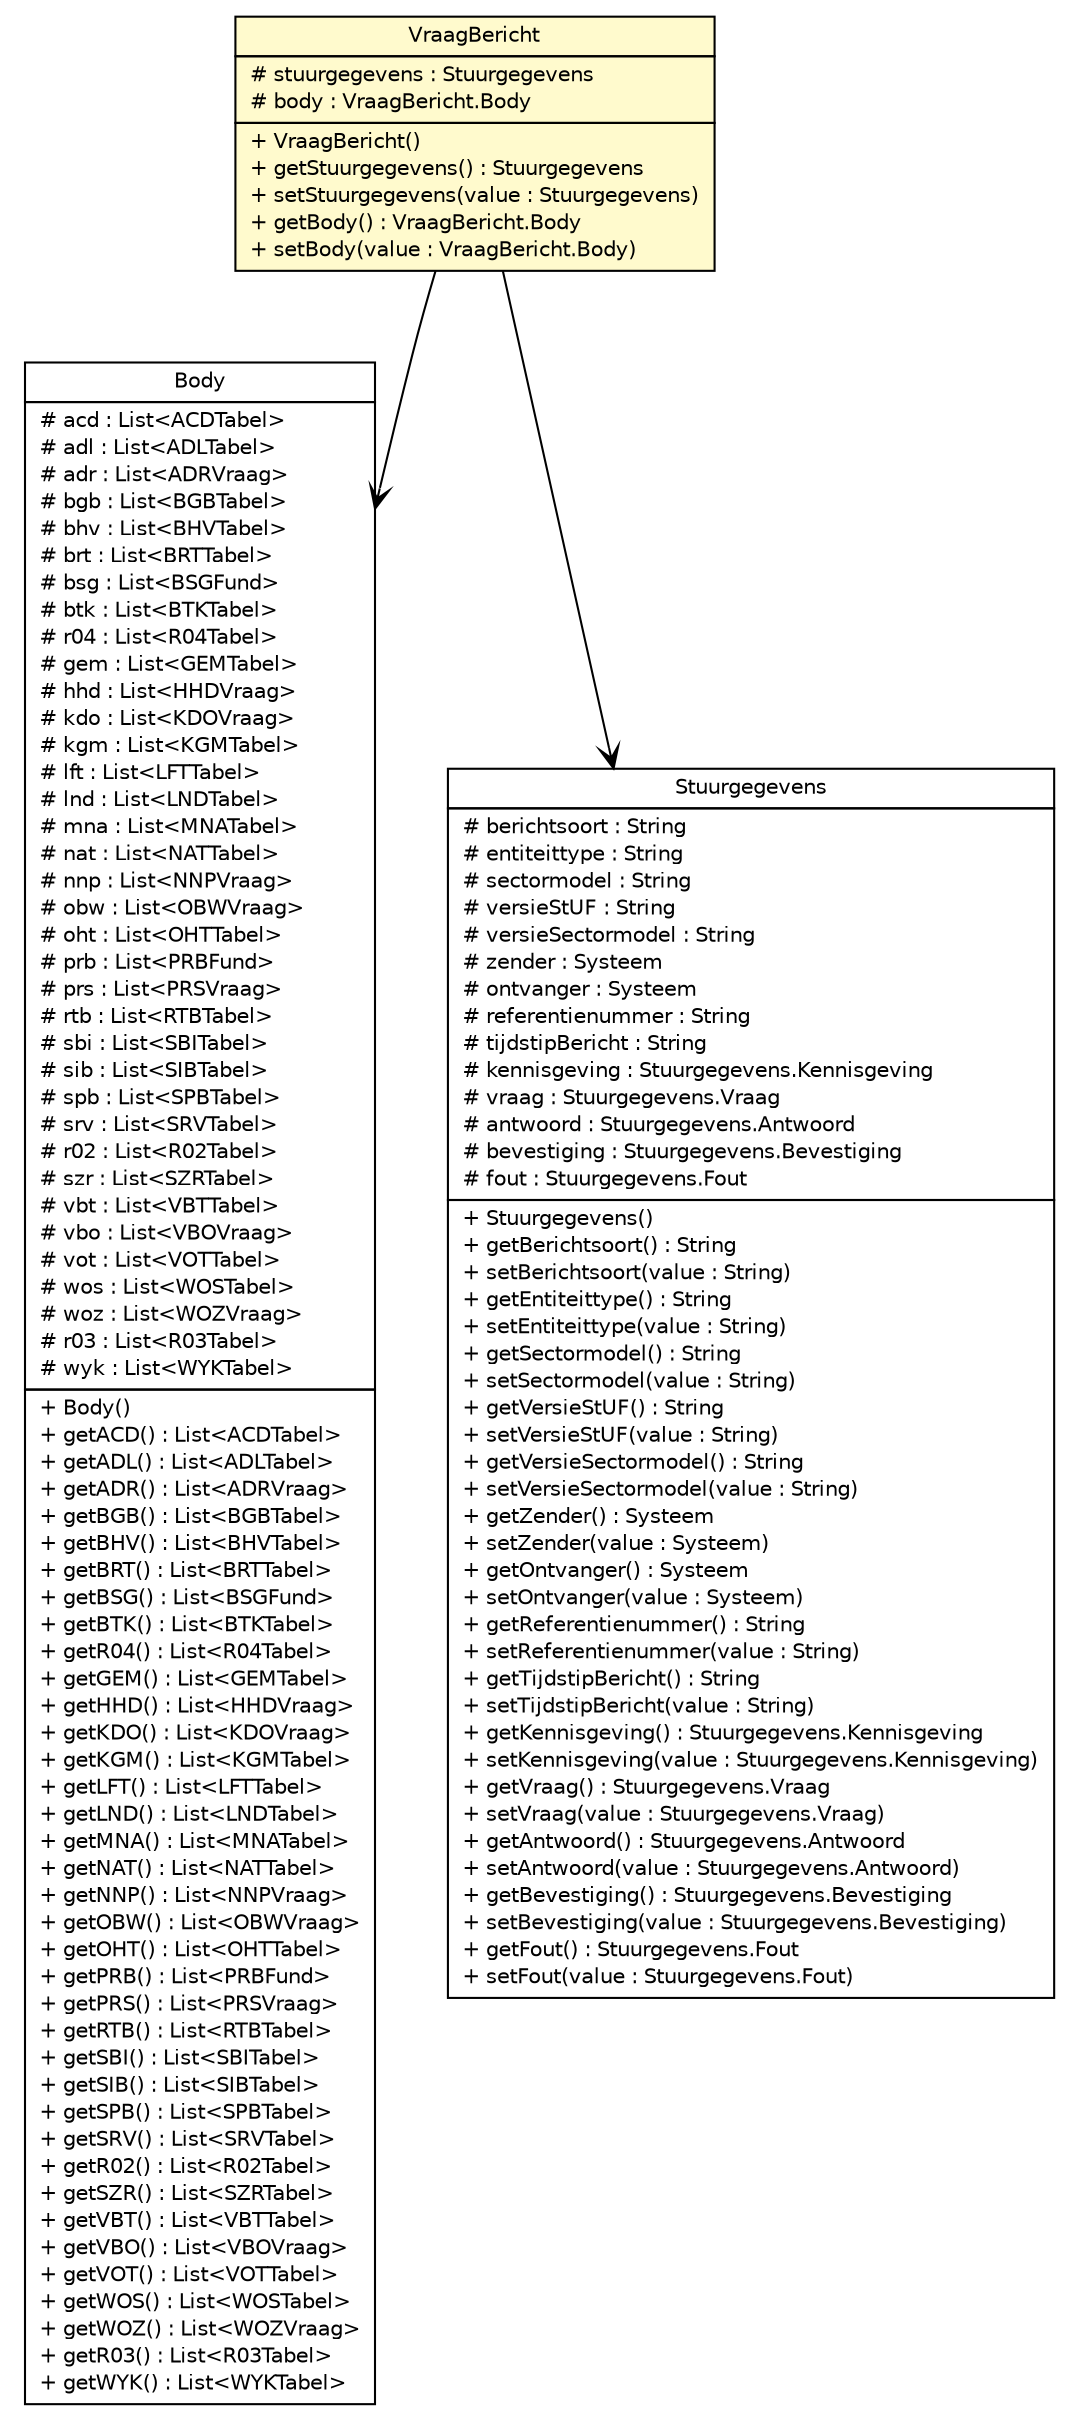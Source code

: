 #!/usr/local/bin/dot
#
# Class diagram 
# Generated by UMLGraph version R5_6-24-gf6e263 (http://www.umlgraph.org/)
#

digraph G {
	edge [fontname="Helvetica",fontsize=10,labelfontname="Helvetica",labelfontsize=10];
	node [fontname="Helvetica",fontsize=10,shape=plaintext];
	nodesep=0.25;
	ranksep=0.5;
	// nl.egem.stuf.sector.bg._0204.VraagBericht
	c239106 [label=<<table title="nl.egem.stuf.sector.bg._0204.VraagBericht" border="0" cellborder="1" cellspacing="0" cellpadding="2" port="p" bgcolor="lemonChiffon" href="./VraagBericht.html">
		<tr><td><table border="0" cellspacing="0" cellpadding="1">
<tr><td align="center" balign="center"> VraagBericht </td></tr>
		</table></td></tr>
		<tr><td><table border="0" cellspacing="0" cellpadding="1">
<tr><td align="left" balign="left"> # stuurgegevens : Stuurgegevens </td></tr>
<tr><td align="left" balign="left"> # body : VraagBericht.Body </td></tr>
		</table></td></tr>
		<tr><td><table border="0" cellspacing="0" cellpadding="1">
<tr><td align="left" balign="left"> + VraagBericht() </td></tr>
<tr><td align="left" balign="left"> + getStuurgegevens() : Stuurgegevens </td></tr>
<tr><td align="left" balign="left"> + setStuurgegevens(value : Stuurgegevens) </td></tr>
<tr><td align="left" balign="left"> + getBody() : VraagBericht.Body </td></tr>
<tr><td align="left" balign="left"> + setBody(value : VraagBericht.Body) </td></tr>
		</table></td></tr>
		</table>>, URL="./VraagBericht.html", fontname="Helvetica", fontcolor="black", fontsize=10.0];
	// nl.egem.stuf.sector.bg._0204.VraagBericht.Body
	c239107 [label=<<table title="nl.egem.stuf.sector.bg._0204.VraagBericht.Body" border="0" cellborder="1" cellspacing="0" cellpadding="2" port="p" href="./VraagBericht.Body.html">
		<tr><td><table border="0" cellspacing="0" cellpadding="1">
<tr><td align="center" balign="center"> Body </td></tr>
		</table></td></tr>
		<tr><td><table border="0" cellspacing="0" cellpadding="1">
<tr><td align="left" balign="left"> # acd : List&lt;ACDTabel&gt; </td></tr>
<tr><td align="left" balign="left"> # adl : List&lt;ADLTabel&gt; </td></tr>
<tr><td align="left" balign="left"> # adr : List&lt;ADRVraag&gt; </td></tr>
<tr><td align="left" balign="left"> # bgb : List&lt;BGBTabel&gt; </td></tr>
<tr><td align="left" balign="left"> # bhv : List&lt;BHVTabel&gt; </td></tr>
<tr><td align="left" balign="left"> # brt : List&lt;BRTTabel&gt; </td></tr>
<tr><td align="left" balign="left"> # bsg : List&lt;BSGFund&gt; </td></tr>
<tr><td align="left" balign="left"> # btk : List&lt;BTKTabel&gt; </td></tr>
<tr><td align="left" balign="left"> # r04 : List&lt;R04Tabel&gt; </td></tr>
<tr><td align="left" balign="left"> # gem : List&lt;GEMTabel&gt; </td></tr>
<tr><td align="left" balign="left"> # hhd : List&lt;HHDVraag&gt; </td></tr>
<tr><td align="left" balign="left"> # kdo : List&lt;KDOVraag&gt; </td></tr>
<tr><td align="left" balign="left"> # kgm : List&lt;KGMTabel&gt; </td></tr>
<tr><td align="left" balign="left"> # lft : List&lt;LFTTabel&gt; </td></tr>
<tr><td align="left" balign="left"> # lnd : List&lt;LNDTabel&gt; </td></tr>
<tr><td align="left" balign="left"> # mna : List&lt;MNATabel&gt; </td></tr>
<tr><td align="left" balign="left"> # nat : List&lt;NATTabel&gt; </td></tr>
<tr><td align="left" balign="left"> # nnp : List&lt;NNPVraag&gt; </td></tr>
<tr><td align="left" balign="left"> # obw : List&lt;OBWVraag&gt; </td></tr>
<tr><td align="left" balign="left"> # oht : List&lt;OHTTabel&gt; </td></tr>
<tr><td align="left" balign="left"> # prb : List&lt;PRBFund&gt; </td></tr>
<tr><td align="left" balign="left"> # prs : List&lt;PRSVraag&gt; </td></tr>
<tr><td align="left" balign="left"> # rtb : List&lt;RTBTabel&gt; </td></tr>
<tr><td align="left" balign="left"> # sbi : List&lt;SBITabel&gt; </td></tr>
<tr><td align="left" balign="left"> # sib : List&lt;SIBTabel&gt; </td></tr>
<tr><td align="left" balign="left"> # spb : List&lt;SPBTabel&gt; </td></tr>
<tr><td align="left" balign="left"> # srv : List&lt;SRVTabel&gt; </td></tr>
<tr><td align="left" balign="left"> # r02 : List&lt;R02Tabel&gt; </td></tr>
<tr><td align="left" balign="left"> # szr : List&lt;SZRTabel&gt; </td></tr>
<tr><td align="left" balign="left"> # vbt : List&lt;VBTTabel&gt; </td></tr>
<tr><td align="left" balign="left"> # vbo : List&lt;VBOVraag&gt; </td></tr>
<tr><td align="left" balign="left"> # vot : List&lt;VOTTabel&gt; </td></tr>
<tr><td align="left" balign="left"> # wos : List&lt;WOSTabel&gt; </td></tr>
<tr><td align="left" balign="left"> # woz : List&lt;WOZVraag&gt; </td></tr>
<tr><td align="left" balign="left"> # r03 : List&lt;R03Tabel&gt; </td></tr>
<tr><td align="left" balign="left"> # wyk : List&lt;WYKTabel&gt; </td></tr>
		</table></td></tr>
		<tr><td><table border="0" cellspacing="0" cellpadding="1">
<tr><td align="left" balign="left"> + Body() </td></tr>
<tr><td align="left" balign="left"> + getACD() : List&lt;ACDTabel&gt; </td></tr>
<tr><td align="left" balign="left"> + getADL() : List&lt;ADLTabel&gt; </td></tr>
<tr><td align="left" balign="left"> + getADR() : List&lt;ADRVraag&gt; </td></tr>
<tr><td align="left" balign="left"> + getBGB() : List&lt;BGBTabel&gt; </td></tr>
<tr><td align="left" balign="left"> + getBHV() : List&lt;BHVTabel&gt; </td></tr>
<tr><td align="left" balign="left"> + getBRT() : List&lt;BRTTabel&gt; </td></tr>
<tr><td align="left" balign="left"> + getBSG() : List&lt;BSGFund&gt; </td></tr>
<tr><td align="left" balign="left"> + getBTK() : List&lt;BTKTabel&gt; </td></tr>
<tr><td align="left" balign="left"> + getR04() : List&lt;R04Tabel&gt; </td></tr>
<tr><td align="left" balign="left"> + getGEM() : List&lt;GEMTabel&gt; </td></tr>
<tr><td align="left" balign="left"> + getHHD() : List&lt;HHDVraag&gt; </td></tr>
<tr><td align="left" balign="left"> + getKDO() : List&lt;KDOVraag&gt; </td></tr>
<tr><td align="left" balign="left"> + getKGM() : List&lt;KGMTabel&gt; </td></tr>
<tr><td align="left" balign="left"> + getLFT() : List&lt;LFTTabel&gt; </td></tr>
<tr><td align="left" balign="left"> + getLND() : List&lt;LNDTabel&gt; </td></tr>
<tr><td align="left" balign="left"> + getMNA() : List&lt;MNATabel&gt; </td></tr>
<tr><td align="left" balign="left"> + getNAT() : List&lt;NATTabel&gt; </td></tr>
<tr><td align="left" balign="left"> + getNNP() : List&lt;NNPVraag&gt; </td></tr>
<tr><td align="left" balign="left"> + getOBW() : List&lt;OBWVraag&gt; </td></tr>
<tr><td align="left" balign="left"> + getOHT() : List&lt;OHTTabel&gt; </td></tr>
<tr><td align="left" balign="left"> + getPRB() : List&lt;PRBFund&gt; </td></tr>
<tr><td align="left" balign="left"> + getPRS() : List&lt;PRSVraag&gt; </td></tr>
<tr><td align="left" balign="left"> + getRTB() : List&lt;RTBTabel&gt; </td></tr>
<tr><td align="left" balign="left"> + getSBI() : List&lt;SBITabel&gt; </td></tr>
<tr><td align="left" balign="left"> + getSIB() : List&lt;SIBTabel&gt; </td></tr>
<tr><td align="left" balign="left"> + getSPB() : List&lt;SPBTabel&gt; </td></tr>
<tr><td align="left" balign="left"> + getSRV() : List&lt;SRVTabel&gt; </td></tr>
<tr><td align="left" balign="left"> + getR02() : List&lt;R02Tabel&gt; </td></tr>
<tr><td align="left" balign="left"> + getSZR() : List&lt;SZRTabel&gt; </td></tr>
<tr><td align="left" balign="left"> + getVBT() : List&lt;VBTTabel&gt; </td></tr>
<tr><td align="left" balign="left"> + getVBO() : List&lt;VBOVraag&gt; </td></tr>
<tr><td align="left" balign="left"> + getVOT() : List&lt;VOTTabel&gt; </td></tr>
<tr><td align="left" balign="left"> + getWOS() : List&lt;WOSTabel&gt; </td></tr>
<tr><td align="left" balign="left"> + getWOZ() : List&lt;WOZVraag&gt; </td></tr>
<tr><td align="left" balign="left"> + getR03() : List&lt;R03Tabel&gt; </td></tr>
<tr><td align="left" balign="left"> + getWYK() : List&lt;WYKTabel&gt; </td></tr>
		</table></td></tr>
		</table>>, URL="./VraagBericht.Body.html", fontname="Helvetica", fontcolor="black", fontsize=10.0];
	// nl.egem.stuf.stuf0204.Stuurgegevens
	c239325 [label=<<table title="nl.egem.stuf.stuf0204.Stuurgegevens" border="0" cellborder="1" cellspacing="0" cellpadding="2" port="p" href="../../../stuf0204/Stuurgegevens.html">
		<tr><td><table border="0" cellspacing="0" cellpadding="1">
<tr><td align="center" balign="center"> Stuurgegevens </td></tr>
		</table></td></tr>
		<tr><td><table border="0" cellspacing="0" cellpadding="1">
<tr><td align="left" balign="left"> # berichtsoort : String </td></tr>
<tr><td align="left" balign="left"> # entiteittype : String </td></tr>
<tr><td align="left" balign="left"> # sectormodel : String </td></tr>
<tr><td align="left" balign="left"> # versieStUF : String </td></tr>
<tr><td align="left" balign="left"> # versieSectormodel : String </td></tr>
<tr><td align="left" balign="left"> # zender : Systeem </td></tr>
<tr><td align="left" balign="left"> # ontvanger : Systeem </td></tr>
<tr><td align="left" balign="left"> # referentienummer : String </td></tr>
<tr><td align="left" balign="left"> # tijdstipBericht : String </td></tr>
<tr><td align="left" balign="left"> # kennisgeving : Stuurgegevens.Kennisgeving </td></tr>
<tr><td align="left" balign="left"> # vraag : Stuurgegevens.Vraag </td></tr>
<tr><td align="left" balign="left"> # antwoord : Stuurgegevens.Antwoord </td></tr>
<tr><td align="left" balign="left"> # bevestiging : Stuurgegevens.Bevestiging </td></tr>
<tr><td align="left" balign="left"> # fout : Stuurgegevens.Fout </td></tr>
		</table></td></tr>
		<tr><td><table border="0" cellspacing="0" cellpadding="1">
<tr><td align="left" balign="left"> + Stuurgegevens() </td></tr>
<tr><td align="left" balign="left"> + getBerichtsoort() : String </td></tr>
<tr><td align="left" balign="left"> + setBerichtsoort(value : String) </td></tr>
<tr><td align="left" balign="left"> + getEntiteittype() : String </td></tr>
<tr><td align="left" balign="left"> + setEntiteittype(value : String) </td></tr>
<tr><td align="left" balign="left"> + getSectormodel() : String </td></tr>
<tr><td align="left" balign="left"> + setSectormodel(value : String) </td></tr>
<tr><td align="left" balign="left"> + getVersieStUF() : String </td></tr>
<tr><td align="left" balign="left"> + setVersieStUF(value : String) </td></tr>
<tr><td align="left" balign="left"> + getVersieSectormodel() : String </td></tr>
<tr><td align="left" balign="left"> + setVersieSectormodel(value : String) </td></tr>
<tr><td align="left" balign="left"> + getZender() : Systeem </td></tr>
<tr><td align="left" balign="left"> + setZender(value : Systeem) </td></tr>
<tr><td align="left" balign="left"> + getOntvanger() : Systeem </td></tr>
<tr><td align="left" balign="left"> + setOntvanger(value : Systeem) </td></tr>
<tr><td align="left" balign="left"> + getReferentienummer() : String </td></tr>
<tr><td align="left" balign="left"> + setReferentienummer(value : String) </td></tr>
<tr><td align="left" balign="left"> + getTijdstipBericht() : String </td></tr>
<tr><td align="left" balign="left"> + setTijdstipBericht(value : String) </td></tr>
<tr><td align="left" balign="left"> + getKennisgeving() : Stuurgegevens.Kennisgeving </td></tr>
<tr><td align="left" balign="left"> + setKennisgeving(value : Stuurgegevens.Kennisgeving) </td></tr>
<tr><td align="left" balign="left"> + getVraag() : Stuurgegevens.Vraag </td></tr>
<tr><td align="left" balign="left"> + setVraag(value : Stuurgegevens.Vraag) </td></tr>
<tr><td align="left" balign="left"> + getAntwoord() : Stuurgegevens.Antwoord </td></tr>
<tr><td align="left" balign="left"> + setAntwoord(value : Stuurgegevens.Antwoord) </td></tr>
<tr><td align="left" balign="left"> + getBevestiging() : Stuurgegevens.Bevestiging </td></tr>
<tr><td align="left" balign="left"> + setBevestiging(value : Stuurgegevens.Bevestiging) </td></tr>
<tr><td align="left" balign="left"> + getFout() : Stuurgegevens.Fout </td></tr>
<tr><td align="left" balign="left"> + setFout(value : Stuurgegevens.Fout) </td></tr>
		</table></td></tr>
		</table>>, URL="../../../stuf0204/Stuurgegevens.html", fontname="Helvetica", fontcolor="black", fontsize=10.0];
	// nl.egem.stuf.sector.bg._0204.VraagBericht NAVASSOC nl.egem.stuf.stuf0204.Stuurgegevens
	c239106:p -> c239325:p [taillabel="", label="", headlabel="", fontname="Helvetica", fontcolor="black", fontsize=10.0, color="black", arrowhead=open];
	// nl.egem.stuf.sector.bg._0204.VraagBericht NAVASSOC nl.egem.stuf.sector.bg._0204.VraagBericht.Body
	c239106:p -> c239107:p [taillabel="", label="", headlabel="", fontname="Helvetica", fontcolor="black", fontsize=10.0, color="black", arrowhead=open];
}

